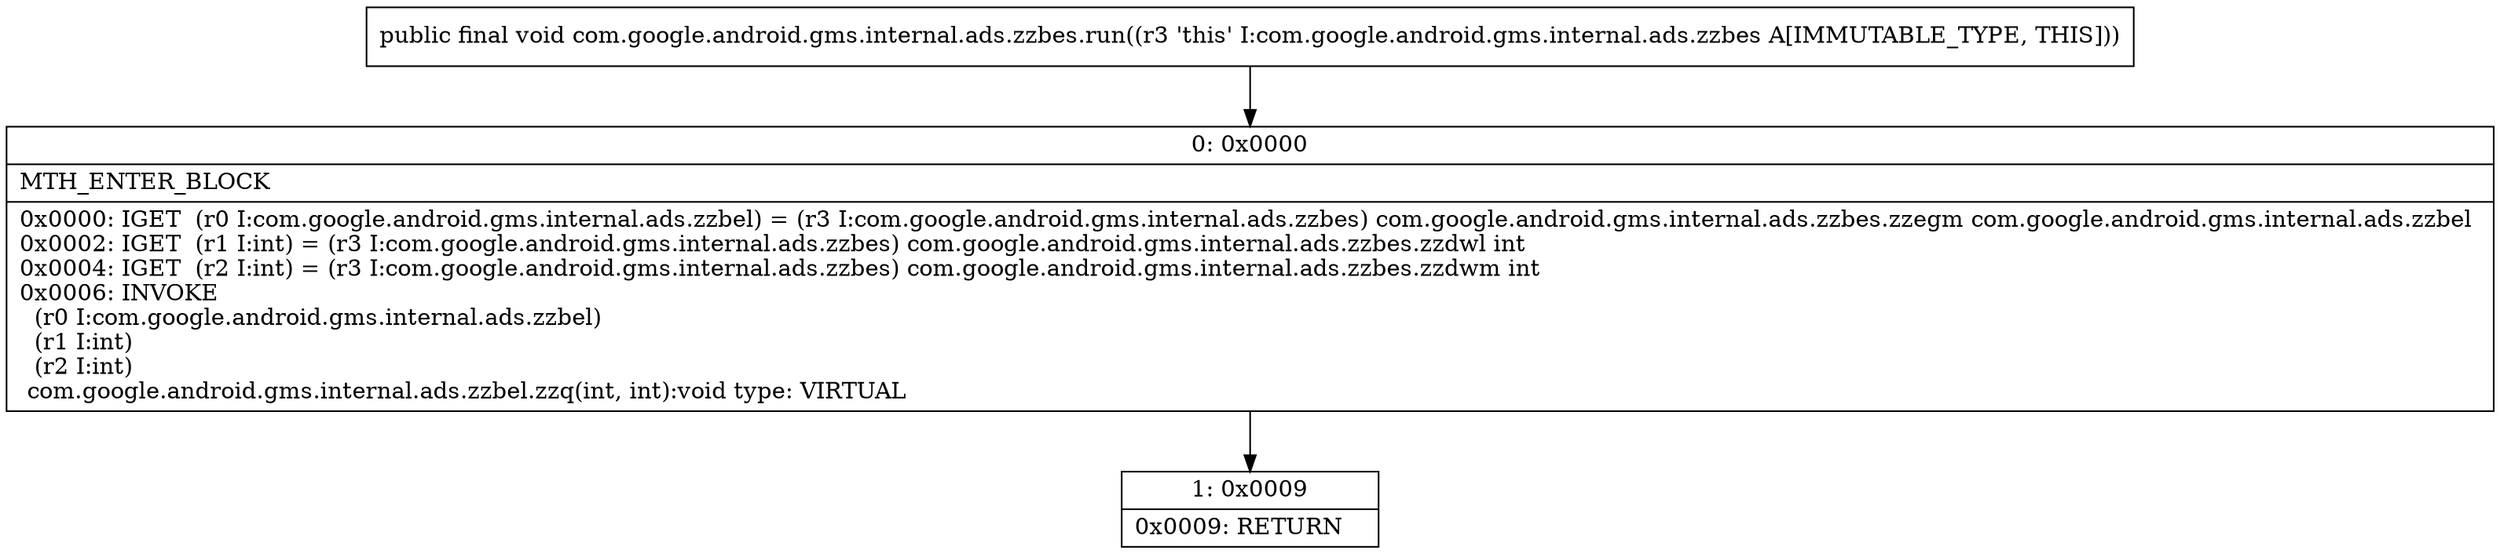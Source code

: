 digraph "CFG forcom.google.android.gms.internal.ads.zzbes.run()V" {
Node_0 [shape=record,label="{0\:\ 0x0000|MTH_ENTER_BLOCK\l|0x0000: IGET  (r0 I:com.google.android.gms.internal.ads.zzbel) = (r3 I:com.google.android.gms.internal.ads.zzbes) com.google.android.gms.internal.ads.zzbes.zzegm com.google.android.gms.internal.ads.zzbel \l0x0002: IGET  (r1 I:int) = (r3 I:com.google.android.gms.internal.ads.zzbes) com.google.android.gms.internal.ads.zzbes.zzdwl int \l0x0004: IGET  (r2 I:int) = (r3 I:com.google.android.gms.internal.ads.zzbes) com.google.android.gms.internal.ads.zzbes.zzdwm int \l0x0006: INVOKE  \l  (r0 I:com.google.android.gms.internal.ads.zzbel)\l  (r1 I:int)\l  (r2 I:int)\l com.google.android.gms.internal.ads.zzbel.zzq(int, int):void type: VIRTUAL \l}"];
Node_1 [shape=record,label="{1\:\ 0x0009|0x0009: RETURN   \l}"];
MethodNode[shape=record,label="{public final void com.google.android.gms.internal.ads.zzbes.run((r3 'this' I:com.google.android.gms.internal.ads.zzbes A[IMMUTABLE_TYPE, THIS])) }"];
MethodNode -> Node_0;
Node_0 -> Node_1;
}

